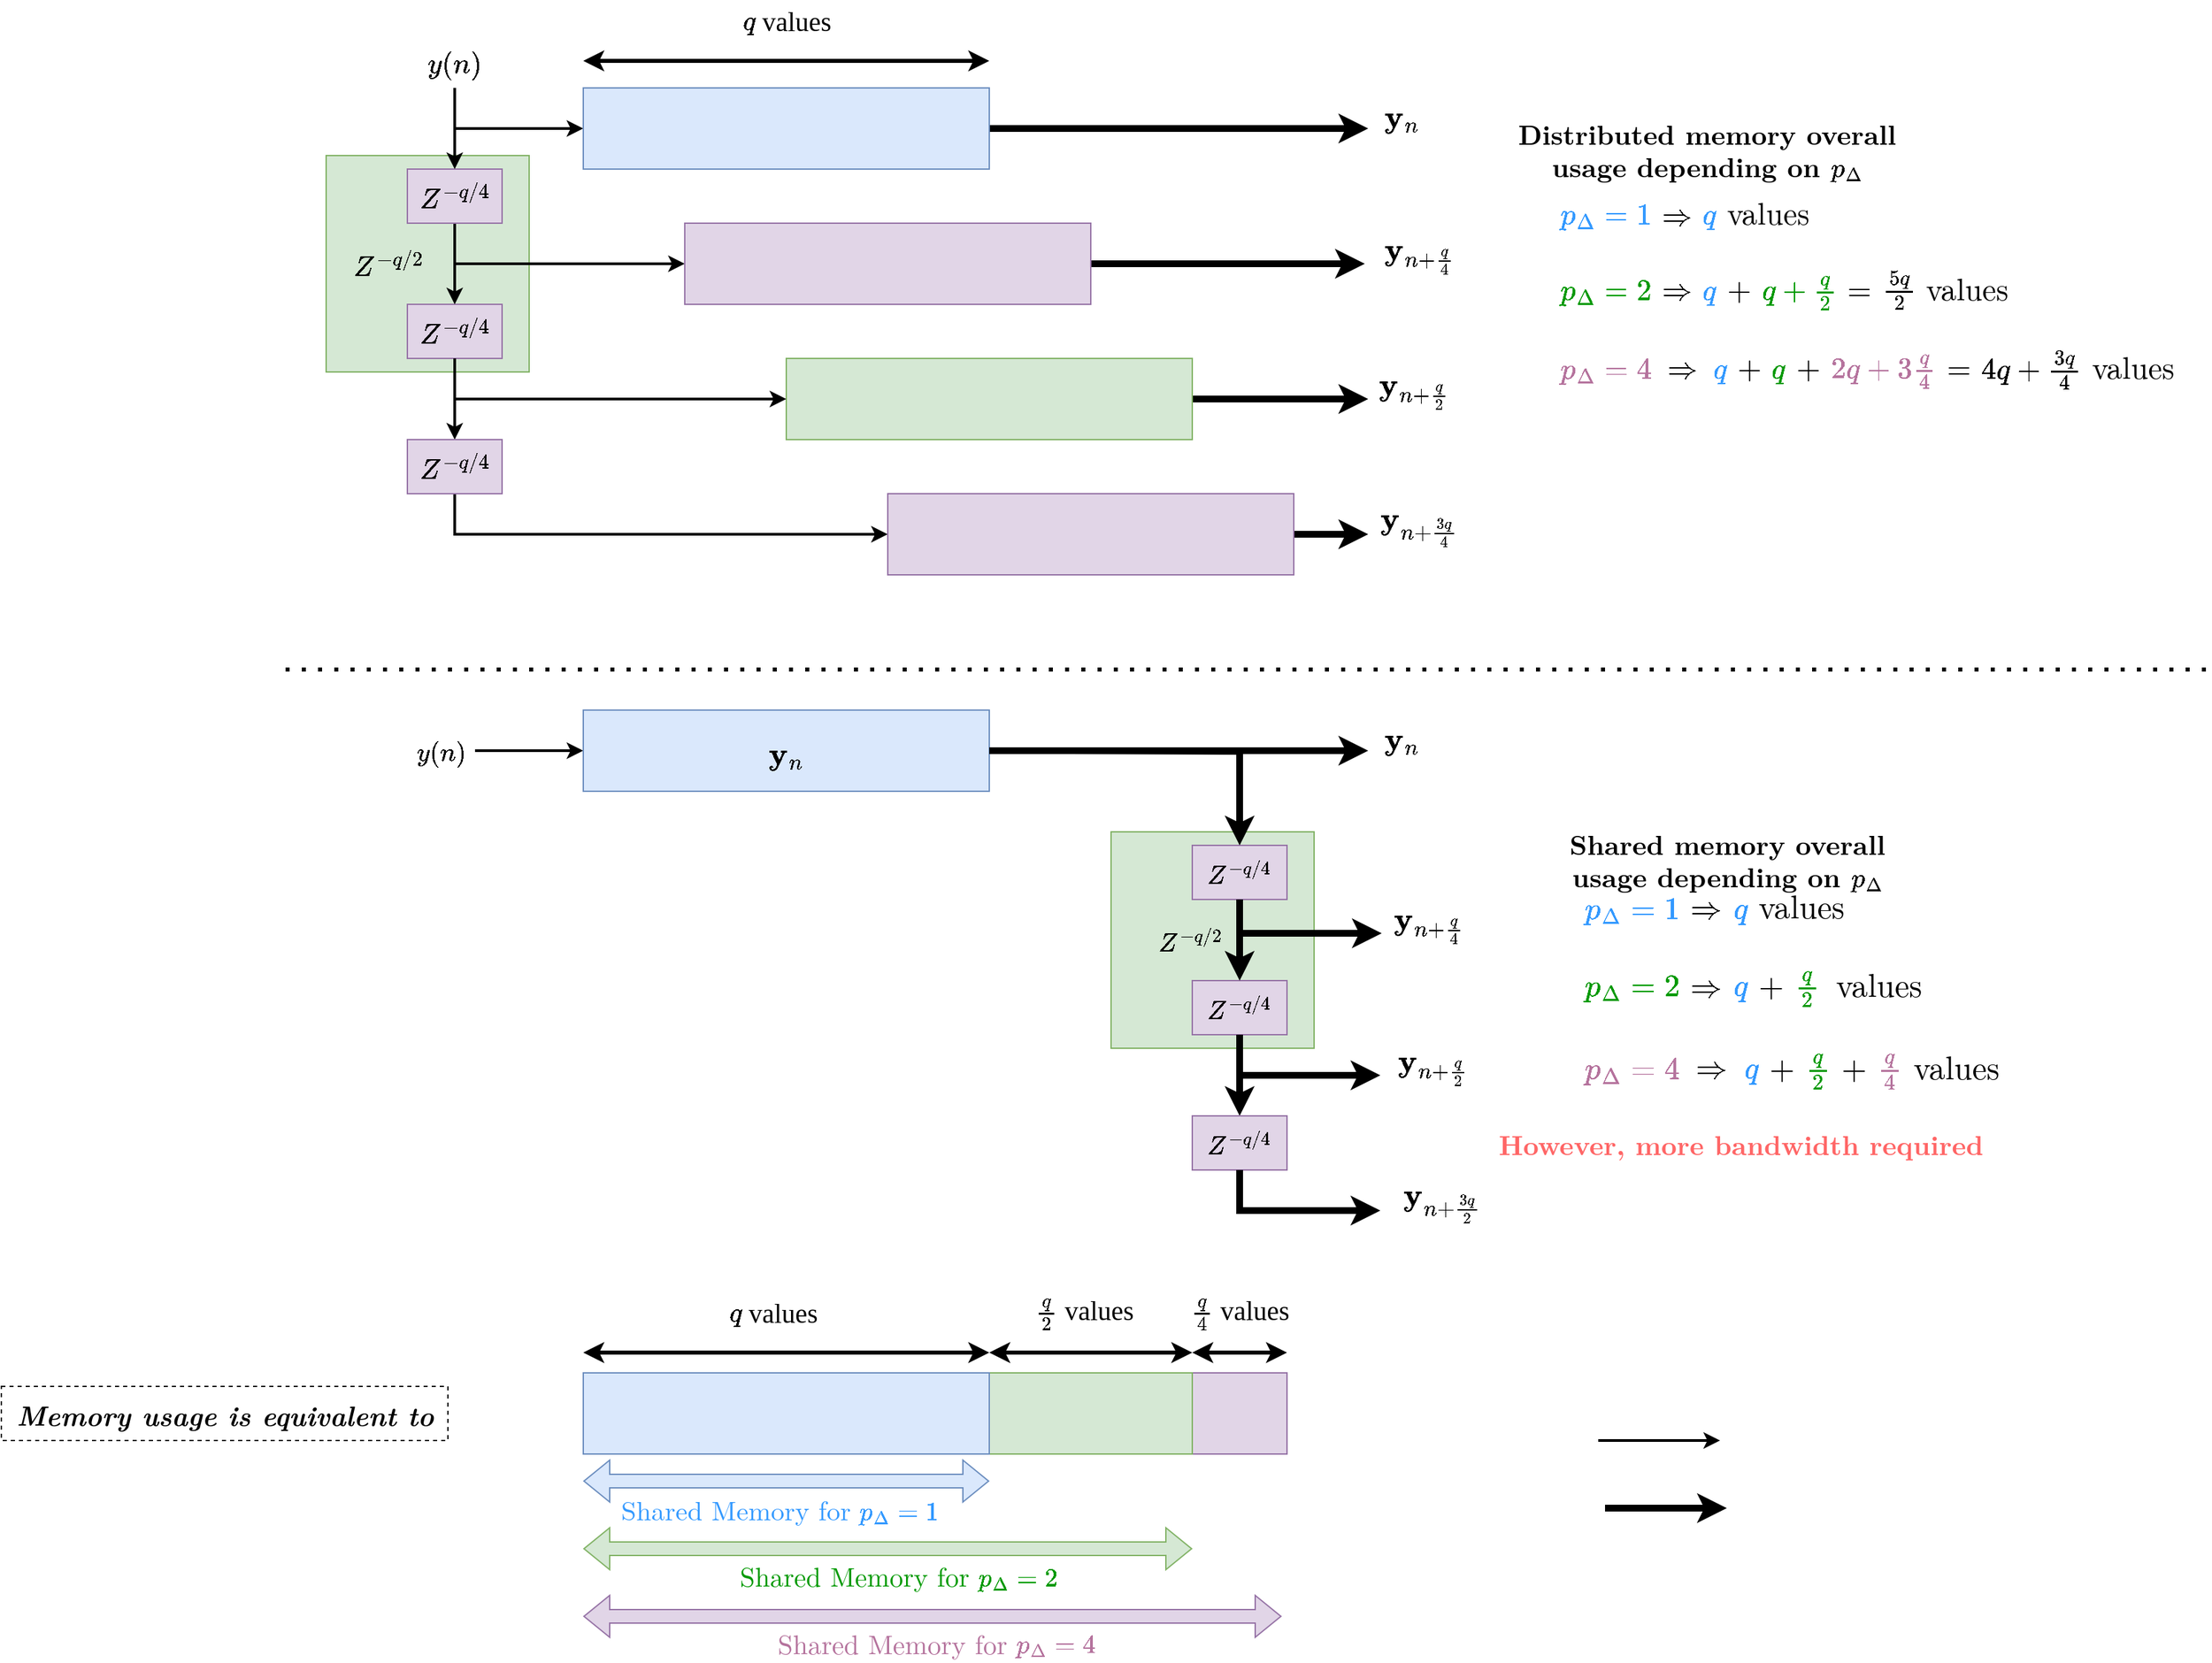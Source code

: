 <mxfile version="20.3.0" type="device"><diagram id="dI9WuLLqODa1aJDLwi4o" name="Page-1"><mxGraphModel dx="2831" dy="1619" grid="1" gridSize="10" guides="1" tooltips="1" connect="1" arrows="1" fold="1" page="0" pageScale="1" pageWidth="850" pageHeight="1100" math="1" shadow="0"><root><mxCell id="0"/><mxCell id="1" parent="0"/><mxCell id="FuZD3Y6yrSNO8rfCDigZ-19" value="&amp;nbsp; \(Z^{-q/2}\)" style="rounded=0;whiteSpace=wrap;html=1;fontFamily=Latin Modern Roman;fontSize=22;labelPosition=center;verticalLabelPosition=middle;align=left;verticalAlign=middle;fillColor=#d5e8d4;strokeColor=#82b366;" parent="1" vertex="1"><mxGeometry x="-490" y="-250" width="150" height="160" as="geometry"/></mxCell><mxCell id="FuZD3Y6yrSNO8rfCDigZ-26" style="edgeStyle=orthogonalEdgeStyle;rounded=0;orthogonalLoop=1;jettySize=auto;html=1;exitX=0.5;exitY=1;exitDx=0;exitDy=0;entryX=0.5;entryY=0;entryDx=0;entryDy=0;fontFamily=Latin Modern Roman;fontSize=22;strokeWidth=2;" parent="1" source="FuZD3Y6yrSNO8rfCDigZ-16" target="FuZD3Y6yrSNO8rfCDigZ-17" edge="1"><mxGeometry relative="1" as="geometry"/></mxCell><mxCell id="FuZD3Y6yrSNO8rfCDigZ-16" value="\(Z^{-q/4}\)" style="rounded=0;whiteSpace=wrap;html=1;fontFamily=Latin Modern Roman;fontSize=22;fillColor=#e1d5e7;strokeColor=#9673a6;" parent="1" vertex="1"><mxGeometry x="-430" y="-140" width="70" height="40" as="geometry"/></mxCell><mxCell id="FuZD3Y6yrSNO8rfCDigZ-22" style="edgeStyle=orthogonalEdgeStyle;rounded=0;orthogonalLoop=1;jettySize=auto;html=1;exitX=0.5;exitY=1;exitDx=0;exitDy=0;entryX=0;entryY=0.5;entryDx=0;entryDy=0;fontFamily=Latin Modern Roman;fontSize=22;strokeWidth=2;" parent="1" source="FuZD3Y6yrSNO8rfCDigZ-17" target="FuZD3Y6yrSNO8rfCDigZ-13" edge="1"><mxGeometry relative="1" as="geometry"><mxPoint x="-210" y="-2.274e-13" as="sourcePoint"/></mxGeometry></mxCell><mxCell id="FuZD3Y6yrSNO8rfCDigZ-17" value="\(Z^{-q/4}\)" style="rounded=0;whiteSpace=wrap;html=1;fontFamily=Latin Modern Roman;fontSize=22;fillColor=#e1d5e7;strokeColor=#9673a6;" parent="1" vertex="1"><mxGeometry x="-430" y="-40" width="70" height="40" as="geometry"/></mxCell><mxCell id="FuZD3Y6yrSNO8rfCDigZ-24" style="edgeStyle=orthogonalEdgeStyle;rounded=0;orthogonalLoop=1;jettySize=auto;html=1;exitX=0.5;exitY=1;exitDx=0;exitDy=0;entryX=0;entryY=0.5;entryDx=0;entryDy=0;fontFamily=Latin Modern Roman;fontSize=22;strokeWidth=2;" parent="1" source="FuZD3Y6yrSNO8rfCDigZ-18" target="FuZD3Y6yrSNO8rfCDigZ-12" edge="1"><mxGeometry relative="1" as="geometry"/></mxCell><mxCell id="FuZD3Y6yrSNO8rfCDigZ-25" style="edgeStyle=orthogonalEdgeStyle;rounded=0;orthogonalLoop=1;jettySize=auto;html=1;exitX=0.5;exitY=1;exitDx=0;exitDy=0;entryX=0.5;entryY=0;entryDx=0;entryDy=0;fontFamily=Latin Modern Roman;fontSize=22;strokeWidth=2;" parent="1" source="FuZD3Y6yrSNO8rfCDigZ-18" target="FuZD3Y6yrSNO8rfCDigZ-16" edge="1"><mxGeometry relative="1" as="geometry"/></mxCell><mxCell id="FuZD3Y6yrSNO8rfCDigZ-18" value="\(Z^{-q/4}\)" style="rounded=0;whiteSpace=wrap;html=1;fontFamily=Latin Modern Roman;fontSize=22;fillColor=#e1d5e7;strokeColor=#9673a6;" parent="1" vertex="1"><mxGeometry x="-430" y="-240" width="70" height="40" as="geometry"/></mxCell><mxCell id="FuZD3Y6yrSNO8rfCDigZ-21" style="edgeStyle=orthogonalEdgeStyle;rounded=0;orthogonalLoop=1;jettySize=auto;html=1;exitX=0.5;exitY=1;exitDx=0;exitDy=0;entryX=0;entryY=0.5;entryDx=0;entryDy=0;fontFamily=Latin Modern Roman;fontSize=20;strokeWidth=2;" parent="1" source="FuZD3Y6yrSNO8rfCDigZ-20" target="FuZD3Y6yrSNO8rfCDigZ-44" edge="1"><mxGeometry relative="1" as="geometry"><mxPoint x="-40" y="-270" as="targetPoint"/></mxGeometry></mxCell><mxCell id="FuZD3Y6yrSNO8rfCDigZ-27" style="edgeStyle=orthogonalEdgeStyle;rounded=0;orthogonalLoop=1;jettySize=auto;html=1;exitX=0.5;exitY=1;exitDx=0;exitDy=0;entryX=0.5;entryY=0;entryDx=0;entryDy=0;fontFamily=Latin Modern Roman;fontSize=22;strokeWidth=2;" parent="1" source="FuZD3Y6yrSNO8rfCDigZ-20" target="FuZD3Y6yrSNO8rfCDigZ-18" edge="1"><mxGeometry relative="1" as="geometry"/></mxCell><mxCell id="FuZD3Y6yrSNO8rfCDigZ-20" value="\(y(n)\)" style="rounded=0;whiteSpace=wrap;html=1;fontFamily=Latin Modern Roman;fontSize=22;fillColor=none;strokeColor=none;" parent="1" vertex="1"><mxGeometry x="-420" y="-340" width="50" height="40" as="geometry"/></mxCell><mxCell id="FuZD3Y6yrSNO8rfCDigZ-37" value="" style="endArrow=none;dashed=1;html=1;dashPattern=1 3;strokeWidth=3;rounded=0;fontFamily=Latin Modern Roman;fontSize=20;" parent="1" edge="1"><mxGeometry width="50" height="50" relative="1" as="geometry"><mxPoint x="-520" y="130" as="sourcePoint"/><mxPoint x="900" y="130" as="targetPoint"/></mxGeometry></mxCell><mxCell id="FuZD3Y6yrSNO8rfCDigZ-89" style="edgeStyle=orthogonalEdgeStyle;rounded=0;orthogonalLoop=1;jettySize=auto;html=1;exitX=1;exitY=0.5;exitDx=0;exitDy=0;entryX=0;entryY=0.75;entryDx=0;entryDy=0;strokeWidth=5;fontFamily=lm;fontSize=20;fontColor=#000000;" parent="1" source="FuZD3Y6yrSNO8rfCDigZ-44" target="FuZD3Y6yrSNO8rfCDigZ-88" edge="1"><mxGeometry relative="1" as="geometry"/></mxCell><mxCell id="FuZD3Y6yrSNO8rfCDigZ-44" value="" style="rounded=0;whiteSpace=wrap;html=1;hachureGap=4;fontFamily=Latin Modern Roman;fontSize=20;fontStyle=0;fillStyle=solid;fillColor=#dae8fc;strokeColor=#6c8ebf;" parent="1" vertex="1"><mxGeometry x="-300" y="-300" width="300" height="60" as="geometry"/></mxCell><mxCell id="FuZD3Y6yrSNO8rfCDigZ-96" style="edgeStyle=orthogonalEdgeStyle;rounded=0;orthogonalLoop=1;jettySize=auto;html=1;exitX=1;exitY=0.5;exitDx=0;exitDy=0;entryX=0;entryY=0.75;entryDx=0;entryDy=0;strokeWidth=5;fontFamily=lm;fontSize=20;fontColor=#000000;" parent="1" source="FuZD3Y6yrSNO8rfCDigZ-13" target="FuZD3Y6yrSNO8rfCDigZ-94" edge="1"><mxGeometry relative="1" as="geometry"/></mxCell><mxCell id="FuZD3Y6yrSNO8rfCDigZ-13" value="" style="rounded=0;whiteSpace=wrap;html=1;hachureGap=4;fillColor=#e1d5e7;strokeColor=#9673a6;fontFamily=Latin Modern Roman;fontSize=16;fontStyle=0" parent="1" vertex="1"><mxGeometry x="-75" width="300" height="60" as="geometry"/></mxCell><mxCell id="FuZD3Y6yrSNO8rfCDigZ-93" style="edgeStyle=orthogonalEdgeStyle;rounded=0;orthogonalLoop=1;jettySize=auto;html=1;exitX=1;exitY=0.5;exitDx=0;exitDy=0;entryX=0;entryY=0.75;entryDx=0;entryDy=0;strokeWidth=5;fontFamily=lm;fontSize=20;fontColor=#000000;" parent="1" source="FuZD3Y6yrSNO8rfCDigZ-15" target="FuZD3Y6yrSNO8rfCDigZ-92" edge="1"><mxGeometry relative="1" as="geometry"/></mxCell><mxCell id="FuZD3Y6yrSNO8rfCDigZ-15" value="" style="rounded=0;whiteSpace=wrap;html=1;hachureGap=4;fillColor=#d5e8d4;strokeColor=#82b366;fontFamily=Latin Modern Roman;fontSize=16;fontStyle=0" parent="1" vertex="1"><mxGeometry x="-150" y="-100" width="300" height="60" as="geometry"/></mxCell><mxCell id="FuZD3Y6yrSNO8rfCDigZ-91" style="edgeStyle=orthogonalEdgeStyle;rounded=0;orthogonalLoop=1;jettySize=auto;html=1;exitX=1;exitY=0.5;exitDx=0;exitDy=0;entryX=0;entryY=0.75;entryDx=0;entryDy=0;strokeWidth=5;fontFamily=lm;fontSize=20;fontColor=#000000;" parent="1" source="FuZD3Y6yrSNO8rfCDigZ-12" target="FuZD3Y6yrSNO8rfCDigZ-90" edge="1"><mxGeometry relative="1" as="geometry"/></mxCell><mxCell id="FuZD3Y6yrSNO8rfCDigZ-12" value="" style="rounded=0;whiteSpace=wrap;html=1;hachureGap=4;fillColor=#e1d5e7;strokeColor=#9673a6;fontFamily=Latin Modern Roman;fontSize=16;fontStyle=0" parent="1" vertex="1"><mxGeometry x="-225" y="-200" width="300" height="60" as="geometry"/></mxCell><mxCell id="FuZD3Y6yrSNO8rfCDigZ-23" style="edgeStyle=orthogonalEdgeStyle;rounded=0;orthogonalLoop=1;jettySize=auto;html=1;exitX=0.5;exitY=1;exitDx=0;exitDy=0;entryX=0;entryY=0.5;entryDx=0;entryDy=0;fontFamily=Latin Modern Roman;fontSize=22;strokeWidth=2;" parent="1" source="FuZD3Y6yrSNO8rfCDigZ-16" target="FuZD3Y6yrSNO8rfCDigZ-15" edge="1"><mxGeometry relative="1" as="geometry"/></mxCell><mxCell id="FuZD3Y6yrSNO8rfCDigZ-56" value="&lt;div style=&quot;font-size: 23px;&quot;&gt;&lt;font style=&quot;background-color: initial; font-size: 23px;&quot; color=&quot;#3399ff&quot;&gt;\(p_\Delta = 1\)&lt;/font&gt;&lt;span style=&quot;background-color: initial; font-size: 23px;&quot;&gt; \(\Rightarrow\) &lt;/span&gt;&lt;font style=&quot;background-color: initial; font-size: 23px;&quot; color=&quot;#3399ff&quot;&gt;\(q\)&lt;/font&gt;&lt;span style=&quot;background-color: initial; font-size: 23px;&quot;&gt; values&lt;/span&gt;&lt;/div&gt;&lt;br style=&quot;font-size: 23px;&quot;&gt;&lt;font color=&quot;#009900&quot; style=&quot;font-size: 23px;&quot;&gt;\(p_\Delta = 2\)&lt;/font&gt; \(\Rightarrow\) &lt;font color=&quot;#3399ff&quot; style=&quot;font-size: 23px;&quot;&gt;\(q\)&lt;/font&gt; + &lt;font color=&quot;#009900&quot; style=&quot;font-size: 23px;&quot;&gt;\(q + \frac{q}{2}\)&lt;/font&gt; = \(\frac{5q}{2}\) values&lt;br style=&quot;font-size: 23px;&quot;&gt;&lt;br style=&quot;font-size: 23px;&quot;&gt;&lt;font color=&quot;#b5739d&quot; style=&quot;font-size: 23px;&quot;&gt;\(p_\Delta = 4\)&lt;/font&gt;&amp;nbsp;\(\Rightarrow\)&amp;nbsp;&lt;font color=&quot;#3399ff&quot; style=&quot;font-size: 23px;&quot;&gt;\(q\)&lt;/font&gt; + &lt;font color=&quot;#009900&quot; style=&quot;font-size: 23px;&quot;&gt;\(q\)&lt;/font&gt; + &lt;font color=&quot;#b5739d&quot; style=&quot;font-size: 23px;&quot;&gt;\(2q + 3\frac{q}{4}\) &lt;/font&gt;= \(4q + \frac{3q}{4}\) values" style="whiteSpace=wrap;html=1;glass=0;labelBackgroundColor=none;fillStyle=auto;strokeWidth=1;fontFamily=Latin Modern Roman;fontSize=23;align=left;strokeColor=none;fillColor=none;" parent="1" vertex="1"><mxGeometry x="420" y="-245" width="480" height="190" as="geometry"/></mxCell><mxCell id="FuZD3Y6yrSNO8rfCDigZ-59" value="&lt;b&gt;Distributed memory overall&lt;br&gt;usage depending on \(p_\Delta\)&lt;br&gt;&lt;/b&gt;" style="text;html=1;align=center;verticalAlign=middle;resizable=0;points=[];autosize=1;strokeColor=none;fillColor=none;fontSize=20;fontFamily=Latin Modern Roman;fontColor=#000000;" parent="1" vertex="1"><mxGeometry x="380" y="-285" width="300" height="60" as="geometry"/></mxCell><mxCell id="FuZD3Y6yrSNO8rfCDigZ-60" value="&lt;div style=&quot;font-size: 24px;&quot;&gt;&lt;font style=&quot;background-color: initial; font-size: 24px;&quot; color=&quot;#3399ff&quot;&gt;\(p_\Delta = 1\)&lt;/font&gt;&lt;span style=&quot;background-color: initial; font-size: 24px;&quot;&gt; \(\Rightarrow\) &lt;/span&gt;&lt;font style=&quot;background-color: initial; font-size: 24px;&quot; color=&quot;#3399ff&quot;&gt;\(q\)&lt;/font&gt;&lt;span style=&quot;background-color: initial; font-size: 24px;&quot;&gt; values&lt;/span&gt;&lt;/div&gt;&lt;br style=&quot;font-size: 24px;&quot;&gt;&lt;font color=&quot;#009900&quot; style=&quot;font-size: 24px;&quot;&gt;\(p_\Delta = 2\)&lt;/font&gt; \(\Rightarrow\) &lt;font color=&quot;#3399ff&quot; style=&quot;font-size: 24px;&quot;&gt;\(q\)&lt;/font&gt; + &lt;font color=&quot;#009900&quot; style=&quot;font-size: 24px;&quot;&gt;\(\frac{q}{2}\)&lt;/font&gt;&amp;nbsp;values&lt;br style=&quot;font-size: 24px;&quot;&gt;&lt;br style=&quot;font-size: 24px;&quot;&gt;&lt;font color=&quot;#b5739d&quot; style=&quot;font-size: 24px;&quot;&gt;\(p_\Delta = 4\)&lt;/font&gt;&amp;nbsp;\(\Rightarrow\)&amp;nbsp;&lt;font color=&quot;#3399ff&quot; style=&quot;font-size: 24px;&quot;&gt;\(q\)&lt;/font&gt; + &lt;font color=&quot;#009900&quot; style=&quot;font-size: 24px;&quot;&gt;\(\frac{q}{2}\)&lt;/font&gt; + &lt;font color=&quot;#b5739d&quot; style=&quot;font-size: 24px;&quot;&gt;\(\frac{q}{4}\) &lt;/font&gt;values" style="whiteSpace=wrap;html=1;glass=0;labelBackgroundColor=none;fillStyle=auto;strokeWidth=1;fontFamily=Latin Modern Roman;fontSize=24;align=left;strokeColor=none;fillColor=none;" parent="1" vertex="1"><mxGeometry x="437.5" y="280" width="370" height="170" as="geometry"/></mxCell><mxCell id="FuZD3Y6yrSNO8rfCDigZ-61" value="&lt;b&gt;Shared memory overall&lt;br&gt;usage depending on \(p_\Delta\)&lt;br&gt;&lt;/b&gt;" style="text;html=1;align=center;verticalAlign=middle;resizable=0;points=[];autosize=1;strokeColor=none;fillColor=none;fontSize=20;fontFamily=Latin Modern Roman;fontColor=#000000;" parent="1" vertex="1"><mxGeometry x="395" y="240" width="300" height="60" as="geometry"/></mxCell><mxCell id="FuZD3Y6yrSNO8rfCDigZ-70" style="edgeStyle=orthogonalEdgeStyle;rounded=0;orthogonalLoop=1;jettySize=auto;html=1;exitX=1;exitY=0.5;exitDx=0;exitDy=0;entryX=0;entryY=0.5;entryDx=0;entryDy=0;fontFamily=Latin Modern Roman;fontSize=20;strokeWidth=2;" parent="1" source="FuZD3Y6yrSNO8rfCDigZ-72" target="FuZD3Y6yrSNO8rfCDigZ-73" edge="1"><mxGeometry relative="1" as="geometry"><mxPoint x="-50" y="190" as="targetPoint"/></mxGeometry></mxCell><mxCell id="FuZD3Y6yrSNO8rfCDigZ-72" value="\(y(n)\)" style="rounded=0;whiteSpace=wrap;html=1;fontFamily=Latin Modern Roman;fontSize=20;fillColor=none;strokeColor=none;" parent="1" vertex="1"><mxGeometry x="-430" y="170" width="50" height="40" as="geometry"/></mxCell><mxCell id="FuZD3Y6yrSNO8rfCDigZ-73" value="&lt;font face=&quot;Latin Modern Roman&quot; style=&quot;font-size: 24px;&quot;&gt;\(\mathbf{y}_n\)&lt;/font&gt;" style="rounded=0;whiteSpace=wrap;html=1;hachureGap=4;fontFamily=Latin Modern Roman;fontSize=20;fontStyle=0;fillStyle=solid;fillColor=#dae8fc;strokeColor=#6c8ebf;" parent="1" vertex="1"><mxGeometry x="-300" y="160" width="300" height="60" as="geometry"/></mxCell><mxCell id="FuZD3Y6yrSNO8rfCDigZ-78" value="&amp;nbsp; &amp;nbsp; \(Z^{-q/2}\)" style="rounded=0;whiteSpace=wrap;html=1;fontFamily=Latin Modern Roman;fontSize=20;labelPosition=center;verticalLabelPosition=middle;align=left;verticalAlign=middle;fillColor=#d5e8d4;strokeColor=#82b366;" parent="1" vertex="1"><mxGeometry x="90" y="250" width="150" height="160" as="geometry"/></mxCell><mxCell id="FuZD3Y6yrSNO8rfCDigZ-98" style="edgeStyle=orthogonalEdgeStyle;rounded=0;orthogonalLoop=1;jettySize=auto;html=1;exitX=0.5;exitY=1;exitDx=0;exitDy=0;entryX=0.5;entryY=0;entryDx=0;entryDy=0;strokeWidth=5;fontFamily=lm;fontSize=20;fontColor=#000000;" parent="1" source="FuZD3Y6yrSNO8rfCDigZ-80" target="FuZD3Y6yrSNO8rfCDigZ-81" edge="1"><mxGeometry relative="1" as="geometry"/></mxCell><mxCell id="FuZD3Y6yrSNO8rfCDigZ-80" value="\(Z^{-q/4}\)" style="rounded=0;whiteSpace=wrap;html=1;fontFamily=Latin Modern Roman;fontSize=20;fillColor=#e1d5e7;strokeColor=#9673a6;" parent="1" vertex="1"><mxGeometry x="150" y="360" width="70" height="40" as="geometry"/></mxCell><mxCell id="FuZD3Y6yrSNO8rfCDigZ-81" value="\(Z^{-q/4}\)" style="rounded=0;whiteSpace=wrap;html=1;fontFamily=Latin Modern Roman;fontSize=20;fillColor=#e1d5e7;strokeColor=#9673a6;" parent="1" vertex="1"><mxGeometry x="150" y="460" width="70" height="40" as="geometry"/></mxCell><mxCell id="FuZD3Y6yrSNO8rfCDigZ-97" style="edgeStyle=orthogonalEdgeStyle;rounded=0;orthogonalLoop=1;jettySize=auto;html=1;exitX=0.5;exitY=1;exitDx=0;exitDy=0;entryX=0.5;entryY=0;entryDx=0;entryDy=0;strokeWidth=5;fontFamily=lm;fontSize=20;fontColor=#000000;" parent="1" source="FuZD3Y6yrSNO8rfCDigZ-83" target="FuZD3Y6yrSNO8rfCDigZ-80" edge="1"><mxGeometry relative="1" as="geometry"/></mxCell><mxCell id="FuZD3Y6yrSNO8rfCDigZ-83" value="\(Z^{-q/4}\)" style="rounded=0;whiteSpace=wrap;html=1;fontFamily=Latin Modern Roman;fontSize=20;fillColor=#e1d5e7;strokeColor=#9673a6;" parent="1" vertex="1"><mxGeometry x="150" y="260" width="70" height="40" as="geometry"/></mxCell><mxCell id="FuZD3Y6yrSNO8rfCDigZ-84" style="edgeStyle=orthogonalEdgeStyle;rounded=0;orthogonalLoop=1;jettySize=auto;html=1;exitX=1;exitY=0.5;exitDx=0;exitDy=0;entryX=0.5;entryY=0;entryDx=0;entryDy=0;fontFamily=Latin Modern Roman;fontSize=20;strokeWidth=5;" parent="1" target="FuZD3Y6yrSNO8rfCDigZ-83" edge="1"><mxGeometry relative="1" as="geometry"><mxPoint x="60" y="190.0" as="sourcePoint"/></mxGeometry></mxCell><mxCell id="FuZD3Y6yrSNO8rfCDigZ-88" value="&lt;span style=&quot;font-family: &amp;quot;Latin Modern Roman&amp;quot;; font-size: 24px; line-height: 1;&quot;&gt;\(\mathbf{y}_n\)&lt;/span&gt;" style="whiteSpace=wrap;html=1;glass=0;dashed=1;labelBackgroundColor=none;fillStyle=auto;strokeColor=none;strokeWidth=1;fontFamily=Latin Modern Roman;fontSize=20;fontColor=#000000;fillColor=none;gradientColor=none;align=center;" parent="1" vertex="1"><mxGeometry x="280" y="-300" width="50" height="40" as="geometry"/></mxCell><mxCell id="FuZD3Y6yrSNO8rfCDigZ-90" value="&lt;span style=&quot;font-family: &amp;quot;Latin Modern Roman&amp;quot;; font-size: 24px;&quot;&gt;\(\mathbf{y}_{n + \frac{q}{4}}\)&lt;/span&gt;" style="whiteSpace=wrap;html=1;glass=0;dashed=1;labelBackgroundColor=none;fillStyle=auto;strokeColor=none;strokeWidth=1;fontFamily=lm;fontSize=20;fontColor=#000000;fillColor=none;gradientColor=none;" parent="1" vertex="1"><mxGeometry x="277.5" y="-200" width="80" height="40" as="geometry"/></mxCell><mxCell id="FuZD3Y6yrSNO8rfCDigZ-92" value="&lt;span style=&quot;font-family: &amp;quot;Latin Modern Roman&amp;quot;; font-size: 24px;&quot;&gt;\(\mathbf{y}_{n + \frac{q}{2}}\)&amp;nbsp;&lt;/span&gt;" style="whiteSpace=wrap;html=1;glass=0;dashed=1;labelBackgroundColor=none;fillStyle=auto;strokeColor=none;strokeWidth=1;fontFamily=lm;fontSize=20;fontColor=#000000;fillColor=none;gradientColor=none;" parent="1" vertex="1"><mxGeometry x="280" y="-100" width="80" height="40" as="geometry"/></mxCell><mxCell id="FuZD3Y6yrSNO8rfCDigZ-94" value="&lt;span style=&quot;font-family: &amp;quot;Latin Modern Roman&amp;quot;; font-size: 24px;&quot;&gt;\(\mathbf{y}_{n + \frac{3q}{4}}\)&lt;/span&gt;" style="whiteSpace=wrap;html=1;glass=0;dashed=1;labelBackgroundColor=none;fillStyle=auto;strokeColor=none;strokeWidth=1;fontFamily=lm;fontSize=20;fontColor=#000000;fillColor=none;gradientColor=none;" parent="1" vertex="1"><mxGeometry x="280" width="75" height="40" as="geometry"/></mxCell><mxCell id="FuZD3Y6yrSNO8rfCDigZ-99" style="edgeStyle=orthogonalEdgeStyle;rounded=0;orthogonalLoop=1;jettySize=auto;html=1;exitX=1;exitY=0.5;exitDx=0;exitDy=0;entryX=0;entryY=0.75;entryDx=0;entryDy=0;strokeWidth=5;fontFamily=lm;fontSize=20;fontColor=#000000;" parent="1" source="FuZD3Y6yrSNO8rfCDigZ-73" target="FuZD3Y6yrSNO8rfCDigZ-100" edge="1"><mxGeometry relative="1" as="geometry"><mxPoint x="60" y="190.0" as="sourcePoint"/></mxGeometry></mxCell><mxCell id="FuZD3Y6yrSNO8rfCDigZ-100" value="&lt;span style=&quot;font-family: &amp;quot;Latin Modern Roman&amp;quot;; font-size: 24px; line-height: 1;&quot;&gt;\(\mathbf{y}_n\)&lt;/span&gt;" style="whiteSpace=wrap;html=1;glass=0;dashed=1;labelBackgroundColor=none;fillStyle=auto;strokeColor=none;strokeWidth=1;fontFamily=Latin Modern Roman;fontSize=20;fontColor=#000000;fillColor=none;gradientColor=none;align=center;" parent="1" vertex="1"><mxGeometry x="280" y="160" width="50" height="40" as="geometry"/></mxCell><mxCell id="FuZD3Y6yrSNO8rfCDigZ-101" style="edgeStyle=orthogonalEdgeStyle;rounded=0;orthogonalLoop=1;jettySize=auto;html=1;exitX=0.5;exitY=1;exitDx=0;exitDy=0;entryX=0;entryY=0.75;entryDx=0;entryDy=0;strokeWidth=5;fontFamily=lm;fontSize=20;fontColor=#000000;" parent="1" source="FuZD3Y6yrSNO8rfCDigZ-83" target="FuZD3Y6yrSNO8rfCDigZ-102" edge="1"><mxGeometry relative="1" as="geometry"><mxPoint x="160" y="330" as="sourcePoint"/></mxGeometry></mxCell><mxCell id="FuZD3Y6yrSNO8rfCDigZ-102" value="&lt;span style=&quot;font-family: &amp;quot;Latin Modern Roman&amp;quot;; font-size: 24px;&quot;&gt;\(\mathbf{y}_{n + \frac{q}{4}}\)&lt;/span&gt;" style="whiteSpace=wrap;html=1;glass=0;dashed=1;labelBackgroundColor=none;fillStyle=auto;strokeColor=none;strokeWidth=1;fontFamily=lm;fontSize=20;fontColor=#000000;fillColor=none;gradientColor=none;" parent="1" vertex="1"><mxGeometry x="290" y="295" width="70" height="40" as="geometry"/></mxCell><mxCell id="FuZD3Y6yrSNO8rfCDigZ-103" style="edgeStyle=orthogonalEdgeStyle;rounded=0;orthogonalLoop=1;jettySize=auto;html=1;entryX=0;entryY=0.75;entryDx=0;entryDy=0;strokeWidth=5;fontFamily=lm;fontSize=20;fontColor=#000000;exitX=0.5;exitY=1;exitDx=0;exitDy=0;" parent="1" source="FuZD3Y6yrSNO8rfCDigZ-80" target="FuZD3Y6yrSNO8rfCDigZ-104" edge="1"><mxGeometry relative="1" as="geometry"><mxPoint x="90" y="440" as="sourcePoint"/></mxGeometry></mxCell><mxCell id="FuZD3Y6yrSNO8rfCDigZ-104" value="&lt;span style=&quot;font-family: &amp;quot;Latin Modern Roman&amp;quot;; font-size: 24px;&quot;&gt;\(\mathbf{y}_{n + \frac{q}{2}}\)&amp;nbsp;&lt;/span&gt;" style="whiteSpace=wrap;html=1;glass=0;dashed=1;labelBackgroundColor=none;fillStyle=auto;strokeColor=none;strokeWidth=1;fontFamily=lm;fontSize=20;fontColor=#000000;fillColor=none;gradientColor=none;" parent="1" vertex="1"><mxGeometry x="289" y="400" width="91" height="40" as="geometry"/></mxCell><mxCell id="FuZD3Y6yrSNO8rfCDigZ-105" style="edgeStyle=orthogonalEdgeStyle;rounded=0;orthogonalLoop=1;jettySize=auto;html=1;exitX=0.5;exitY=1;exitDx=0;exitDy=0;entryX=0;entryY=0.75;entryDx=0;entryDy=0;strokeWidth=5;fontFamily=lm;fontSize=20;fontColor=#000000;" parent="1" source="FuZD3Y6yrSNO8rfCDigZ-81" target="FuZD3Y6yrSNO8rfCDigZ-106" edge="1"><mxGeometry relative="1" as="geometry"><mxPoint x="69" y="530.0" as="sourcePoint"/></mxGeometry></mxCell><mxCell id="FuZD3Y6yrSNO8rfCDigZ-106" value="&lt;span style=&quot;font-family: &amp;quot;Latin Modern Roman&amp;quot;; font-size: 24px;&quot;&gt;\(\mathbf{y}_{n + \frac{3q}{2}}\)&lt;/span&gt;" style="whiteSpace=wrap;html=1;glass=0;dashed=1;labelBackgroundColor=none;fillStyle=auto;strokeColor=none;strokeWidth=1;fontFamily=lm;fontSize=20;fontColor=#000000;fillColor=none;gradientColor=none;" parent="1" vertex="1"><mxGeometry x="289" y="500" width="91" height="40" as="geometry"/></mxCell><mxCell id="FuZD3Y6yrSNO8rfCDigZ-107" value="&lt;b&gt;However, more bandwidth required&lt;br&gt;&lt;/b&gt;" style="text;html=1;align=center;verticalAlign=middle;resizable=0;points=[];autosize=1;strokeColor=none;fillColor=none;fontSize=20;fontFamily=Latin Modern Roman;fontColor=#FF6666;" parent="1" vertex="1"><mxGeometry x="360" y="460" width="390" height="40" as="geometry"/></mxCell><mxCell id="FuZD3Y6yrSNO8rfCDigZ-109" value="&lt;font face=&quot;Latin Modern Roman&quot;&gt;&lt;span style=&quot;font-size: 24px;&quot;&gt;\(\mathbf{y}_{n + \frac{3q}{2}} = \mathbf{y}_{n - q + \frac{q}{4}}\)&lt;/span&gt;&lt;/font&gt;" style="rounded=0;whiteSpace=wrap;html=1;hachureGap=4;fillColor=#e1d5e7;strokeColor=#9673a6;fontFamily=Latin Modern Roman;fontSize=16;fontStyle=0" parent="1" vertex="1"><mxGeometry x="-300" y="650" width="520" height="60" as="geometry"/></mxCell><mxCell id="FuZD3Y6yrSNO8rfCDigZ-110" value="" style="rounded=0;whiteSpace=wrap;html=1;hachureGap=4;fillColor=#d5e8d4;strokeColor=#82b366;fontFamily=Latin Modern Roman;fontSize=20;fontStyle=0;labelPosition=left;verticalLabelPosition=bottom;align=right;verticalAlign=top;fontColor=#009900;labelBackgroundColor=default;" parent="1" vertex="1"><mxGeometry x="-294" y="650" width="444" height="60" as="geometry"/></mxCell><mxCell id="FuZD3Y6yrSNO8rfCDigZ-111" value="" style="rounded=0;whiteSpace=wrap;html=1;hachureGap=4;fillColor=#dae8fc;strokeColor=#6c8ebf;fontFamily=Latin Modern Roman;fontSize=20;fontStyle=0;fontColor=#3399FF;labelPosition=center;verticalLabelPosition=bottom;align=center;verticalAlign=top;" parent="1" vertex="1"><mxGeometry x="-300" y="650" width="300" height="60" as="geometry"/></mxCell><mxCell id="FuZD3Y6yrSNO8rfCDigZ-114" value="" style="shape=flexArrow;endArrow=classic;startArrow=classic;html=1;rounded=0;strokeWidth=1;fontFamily=Latin Modern Roman;fontSize=20;fontColor=#009900;fillColor=#d5e8d4;strokeColor=#82b366;" parent="1" edge="1"><mxGeometry width="100" height="100" relative="1" as="geometry"><mxPoint x="-300" y="780" as="sourcePoint"/><mxPoint x="150" y="780" as="targetPoint"/></mxGeometry></mxCell><mxCell id="FuZD3Y6yrSNO8rfCDigZ-115" value="&lt;span style=&quot;font-family: &amp;quot;Latin Modern Math&amp;quot;; text-align: right;&quot;&gt;Shared Memory for \(p_\Delta = 2\)&amp;nbsp;&lt;/span&gt;" style="edgeLabel;html=1;align=center;verticalAlign=middle;resizable=0;points=[];fontSize=20;fontFamily=Latin Modern Roman;fontColor=#009900;" parent="FuZD3Y6yrSNO8rfCDigZ-114" vertex="1" connectable="0"><mxGeometry x="-0.155" y="2" relative="1" as="geometry"><mxPoint x="46" y="22" as="offset"/></mxGeometry></mxCell><mxCell id="FuZD3Y6yrSNO8rfCDigZ-116" value="" style="shape=flexArrow;endArrow=classic;startArrow=classic;html=1;rounded=0;strokeWidth=1;fontFamily=Latin Modern Roman;fontSize=20;fontColor=#009900;fillColor=#dae8fc;strokeColor=#6c8ebf;" parent="1" edge="1"><mxGeometry width="100" height="100" relative="1" as="geometry"><mxPoint x="-300" y="730" as="sourcePoint"/><mxPoint y="730" as="targetPoint"/></mxGeometry></mxCell><mxCell id="FuZD3Y6yrSNO8rfCDigZ-117" value="Shared Memory for \(p_\Delta = 1\)" style="edgeLabel;html=1;align=center;verticalAlign=middle;resizable=0;points=[];fontSize=20;fontFamily=Latin Modern Roman;fontColor=#3399FF;" parent="FuZD3Y6yrSNO8rfCDigZ-116" vertex="1" connectable="0"><mxGeometry x="0.104" y="4" relative="1" as="geometry"><mxPoint x="-21" y="24" as="offset"/></mxGeometry></mxCell><mxCell id="FuZD3Y6yrSNO8rfCDigZ-118" value="" style="shape=flexArrow;endArrow=classic;startArrow=classic;html=1;rounded=0;strokeWidth=1;fontFamily=Latin Modern Roman;fontSize=20;fontColor=#009900;fillColor=#e1d5e7;strokeColor=#9673a6;" parent="1" edge="1"><mxGeometry width="100" height="100" relative="1" as="geometry"><mxPoint x="-300" y="830" as="sourcePoint"/><mxPoint x="216" y="830" as="targetPoint"/></mxGeometry></mxCell><mxCell id="FuZD3Y6yrSNO8rfCDigZ-119" value="&lt;span style=&quot;font-family: &amp;quot;Latin Modern Math&amp;quot;; text-align: right;&quot;&gt;&lt;font color=&quot;#b5739d&quot;&gt;Shared Memory for \(p_\Delta = 4\)&amp;nbsp;&lt;/font&gt;&lt;/span&gt;" style="edgeLabel;html=1;align=center;verticalAlign=middle;resizable=0;points=[];fontSize=20;fontFamily=Latin Modern Roman;fontColor=#009900;" parent="FuZD3Y6yrSNO8rfCDigZ-118" vertex="1" connectable="0"><mxGeometry x="-0.155" y="2" relative="1" as="geometry"><mxPoint x="46" y="22" as="offset"/></mxGeometry></mxCell><mxCell id="FuZD3Y6yrSNO8rfCDigZ-120" value="&lt;i&gt;&lt;b&gt;Memory usage is equivalent to&lt;/b&gt;&lt;/i&gt;" style="text;html=1;align=center;verticalAlign=middle;resizable=0;points=[];autosize=1;fontSize=20;fontFamily=Latin Modern Roman;fillColor=none;strokeColor=default;dashed=1;" parent="1" vertex="1"><mxGeometry x="-730" y="660" width="330" height="40" as="geometry"/></mxCell><mxCell id="FuZD3Y6yrSNO8rfCDigZ-121" style="edgeStyle=orthogonalEdgeStyle;rounded=0;orthogonalLoop=1;jettySize=auto;html=1;fontFamily=Latin Modern Roman;fontSize=20;strokeWidth=2;" parent="1" edge="1"><mxGeometry relative="1" as="geometry"><mxPoint x="450" y="700" as="sourcePoint"/><mxPoint x="540" y="700" as="targetPoint"/></mxGeometry></mxCell><mxCell id="FuZD3Y6yrSNO8rfCDigZ-122" style="edgeStyle=orthogonalEdgeStyle;rounded=0;orthogonalLoop=1;jettySize=auto;html=1;exitX=1;exitY=0.5;exitDx=0;exitDy=0;entryX=0;entryY=0.75;entryDx=0;entryDy=0;strokeWidth=5;fontFamily=lm;fontSize=20;fontColor=#000000;" parent="1" edge="1"><mxGeometry relative="1" as="geometry"><mxPoint x="455" y="750" as="sourcePoint"/><mxPoint x="545" y="750" as="targetPoint"/></mxGeometry></mxCell><mxCell id="FuZD3Y6yrSNO8rfCDigZ-125" value="" style="endArrow=classic;startArrow=classic;html=1;rounded=0;strokeWidth=3;fontFamily=lm;fontSize=20;fontColor=#FF6666;" parent="1" edge="1"><mxGeometry width="50" height="50" relative="1" as="geometry"><mxPoint x="-300" y="-320" as="sourcePoint"/><mxPoint y="-320" as="targetPoint"/></mxGeometry></mxCell><mxCell id="FuZD3Y6yrSNO8rfCDigZ-126" value="\(q\) values" style="text;html=1;align=center;verticalAlign=middle;resizable=0;points=[];autosize=1;fontSize=20;fontFamily=lm;" parent="1" vertex="1"><mxGeometry x="-205" y="-365" width="110" height="30" as="geometry"/></mxCell><mxCell id="2" value="" style="endArrow=classic;startArrow=classic;html=1;rounded=0;strokeWidth=3;fontFamily=lm;fontSize=20;fontColor=#FF6666;" parent="1" edge="1"><mxGeometry width="50" height="50" relative="1" as="geometry"><mxPoint x="-300" y="635" as="sourcePoint"/><mxPoint y="635" as="targetPoint"/></mxGeometry></mxCell><mxCell id="3" value="\(q\) values" style="text;html=1;align=center;verticalAlign=middle;resizable=0;points=[];autosize=1;fontSize=20;fontFamily=lm;" parent="1" vertex="1"><mxGeometry x="-215" y="590" width="110" height="30" as="geometry"/></mxCell><mxCell id="6" value="" style="endArrow=classic;startArrow=classic;html=1;rounded=0;strokeWidth=3;fontFamily=lm;fontSize=20;fontColor=#FF6666;" parent="1" edge="1"><mxGeometry width="50" height="50" relative="1" as="geometry"><mxPoint y="635.0" as="sourcePoint"/><mxPoint x="150" y="635" as="targetPoint"/></mxGeometry></mxCell><mxCell id="7" value="\(\frac{q}{2}\) values" style="text;html=1;align=center;verticalAlign=middle;resizable=0;points=[];autosize=1;fontSize=20;fontFamily=lm;" parent="1" vertex="1"><mxGeometry x="-30" y="590" width="200" height="30" as="geometry"/></mxCell><mxCell id="8" value="" style="endArrow=classic;startArrow=classic;html=1;rounded=0;strokeWidth=3;fontFamily=lm;fontSize=20;fontColor=#FF6666;" parent="1" edge="1"><mxGeometry width="50" height="50" relative="1" as="geometry"><mxPoint x="150" y="635.0" as="sourcePoint"/><mxPoint x="220" y="635" as="targetPoint"/></mxGeometry></mxCell><mxCell id="9" value="\(\frac{q}{4}\) values" style="text;html=1;align=center;verticalAlign=middle;resizable=0;points=[];autosize=1;fontSize=20;fontFamily=lm;" parent="1" vertex="1"><mxGeometry x="85" y="590" width="200" height="30" as="geometry"/></mxCell></root></mxGraphModel></diagram></mxfile>